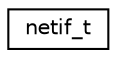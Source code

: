 digraph "Graphical Class Hierarchy"
{
 // LATEX_PDF_SIZE
  edge [fontname="Helvetica",fontsize="10",labelfontname="Helvetica",labelfontsize="10"];
  node [fontname="Helvetica",fontsize="10",shape=record];
  rankdir="LR";
  Node0 [label="netif_t",height=0.2,width=0.4,color="black", fillcolor="white", style="filled",URL="$structnetif__t.html",tooltip="Network interface descriptor."];
}
